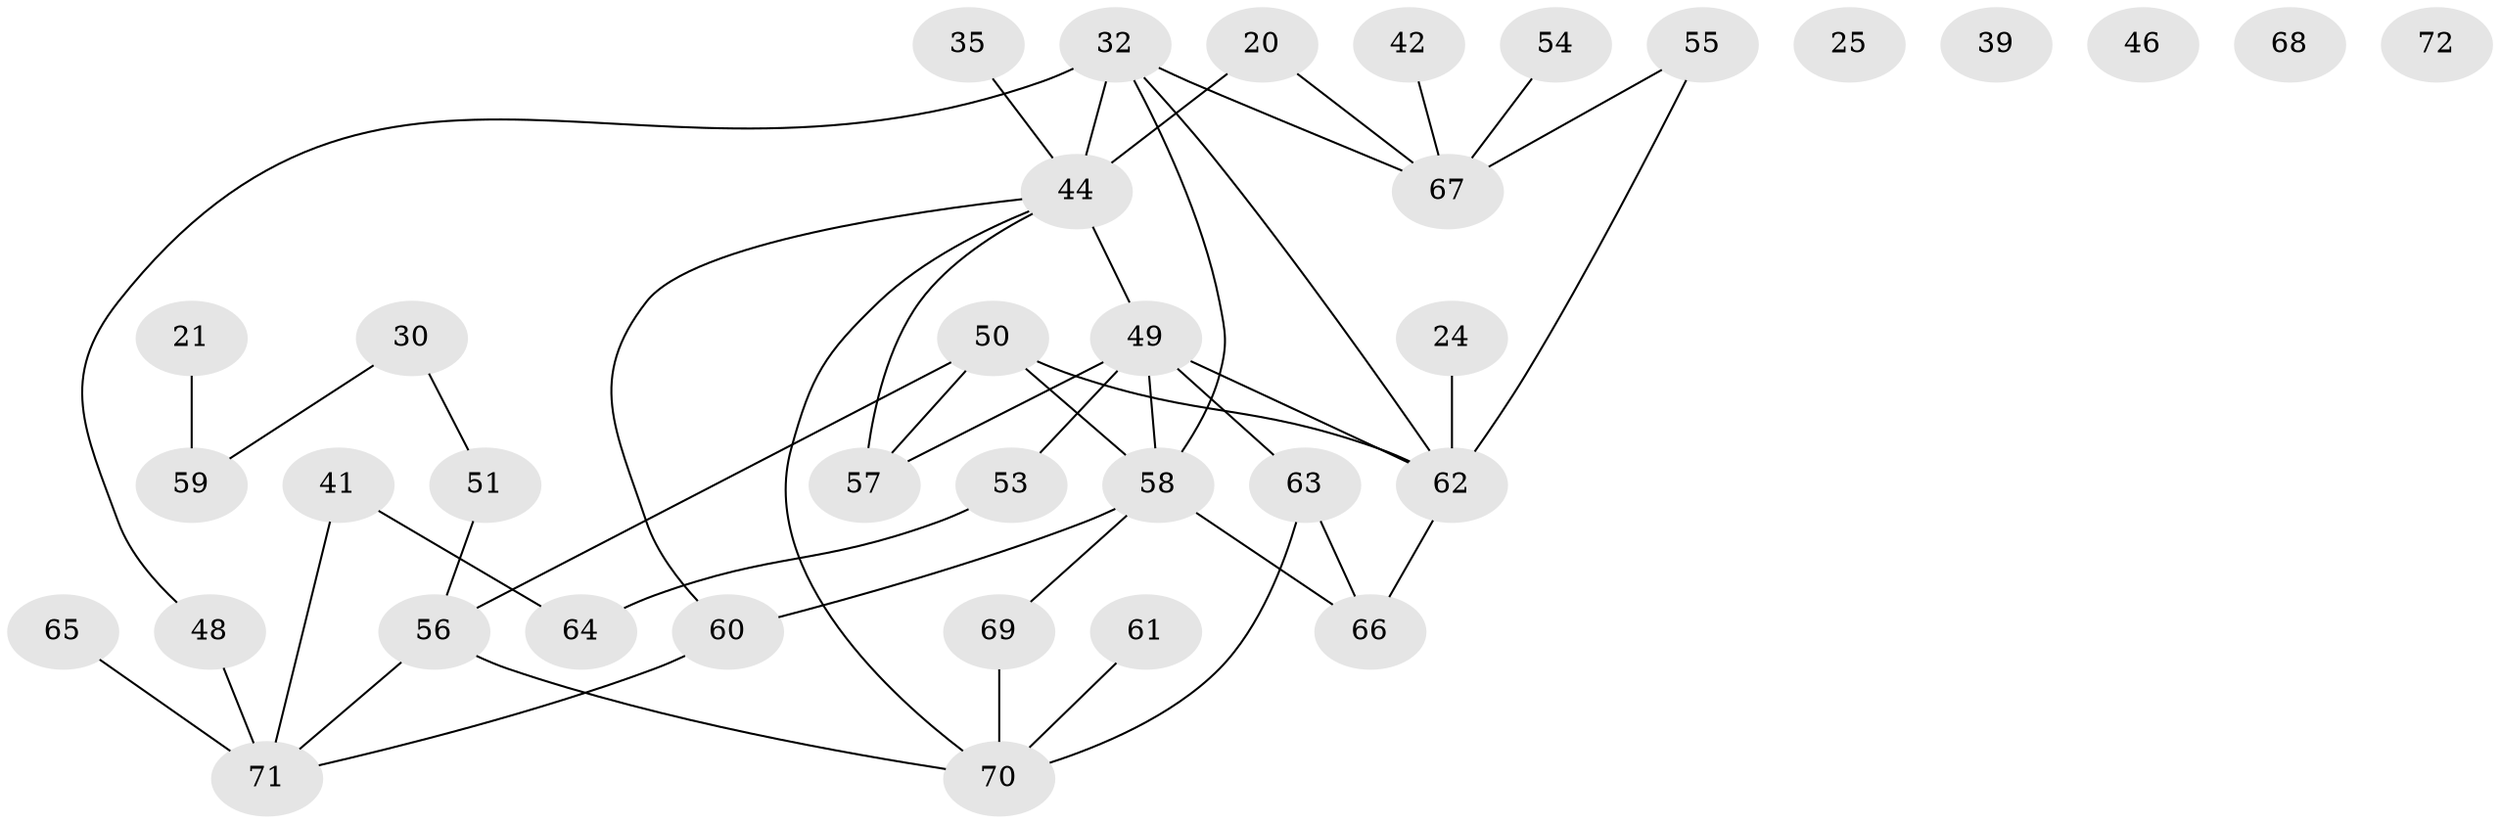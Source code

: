 // original degree distribution, {2: 0.3333333333333333, 3: 0.20833333333333334, 1: 0.1388888888888889, 4: 0.1527777777777778, 5: 0.06944444444444445, 0: 0.06944444444444445, 8: 0.013888888888888888, 6: 0.013888888888888888}
// Generated by graph-tools (version 1.1) at 2025/39/03/09/25 04:39:22]
// undirected, 36 vertices, 46 edges
graph export_dot {
graph [start="1"]
  node [color=gray90,style=filled];
  20 [super="+12"];
  21;
  24;
  25;
  30;
  32 [super="+14+29"];
  35 [super="+11"];
  39;
  41;
  42;
  44 [super="+7+10+27+18"];
  46;
  48 [super="+17"];
  49 [super="+2+40+43+47"];
  50 [super="+26"];
  51;
  53;
  54;
  55;
  56;
  57 [super="+8+38"];
  58 [super="+34+36"];
  59;
  60 [super="+45"];
  61;
  62 [super="+15+52"];
  63;
  64;
  65;
  66 [super="+22"];
  67 [super="+28"];
  68;
  69 [super="+33"];
  70 [super="+1+37"];
  71;
  72;
  20 -- 67;
  20 -- 44;
  21 -- 59;
  24 -- 62;
  30 -- 51;
  30 -- 59;
  32 -- 67;
  32 -- 62 [weight=2];
  32 -- 48;
  32 -- 58;
  32 -- 44 [weight=2];
  35 -- 44;
  41 -- 64;
  41 -- 71;
  42 -- 67;
  44 -- 70;
  44 -- 57;
  44 -- 60;
  44 -- 49;
  48 -- 71 [weight=2];
  49 -- 53;
  49 -- 62 [weight=2];
  49 -- 58 [weight=4];
  49 -- 63;
  49 -- 57 [weight=2];
  50 -- 56;
  50 -- 57;
  50 -- 58;
  50 -- 62;
  51 -- 56;
  53 -- 64;
  54 -- 67;
  55 -- 67;
  55 -- 62;
  56 -- 70;
  56 -- 71;
  58 -- 69 [weight=3];
  58 -- 66;
  58 -- 60;
  60 -- 71;
  61 -- 70;
  62 -- 66;
  63 -- 66 [weight=2];
  63 -- 70;
  65 -- 71;
  69 -- 70;
}
